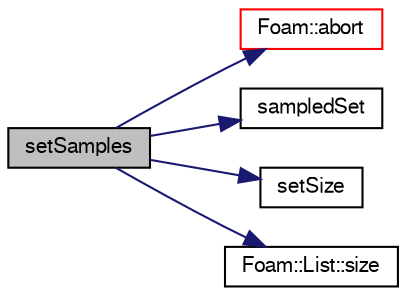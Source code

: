 digraph "setSamples"
{
  bgcolor="transparent";
  edge [fontname="FreeSans",fontsize="10",labelfontname="FreeSans",labelfontsize="10"];
  node [fontname="FreeSans",fontsize="10",shape=record];
  rankdir="LR";
  Node1120 [label="setSamples",height=0.2,width=0.4,color="black", fillcolor="grey75", style="filled", fontcolor="black"];
  Node1120 -> Node1121 [color="midnightblue",fontsize="10",style="solid",fontname="FreeSans"];
  Node1121 [label="Foam::abort",height=0.2,width=0.4,color="red",URL="$a21124.html#a447107a607d03e417307c203fa5fb44b"];
  Node1120 -> Node1164 [color="midnightblue",fontsize="10",style="solid",fontname="FreeSans"];
  Node1164 [label="sampledSet",height=0.2,width=0.4,color="black",URL="$a29314.html#a365b50c7d3fca7a7d9ed6209c87b478f",tooltip="Construct from components. "];
  Node1120 -> Node1165 [color="midnightblue",fontsize="10",style="solid",fontname="FreeSans"];
  Node1165 [label="setSize",height=0.2,width=0.4,color="black",URL="$a17900.html#a6f8d72476baf295a054f72dfbc9c61c3"];
  Node1120 -> Node1166 [color="midnightblue",fontsize="10",style="solid",fontname="FreeSans"];
  Node1166 [label="Foam::List::size",height=0.2,width=0.4,color="black",URL="$a25694.html#a8a5f6fa29bd4b500caf186f60245b384",tooltip="Override size to be inconsistent with allocated storage. "];
}
